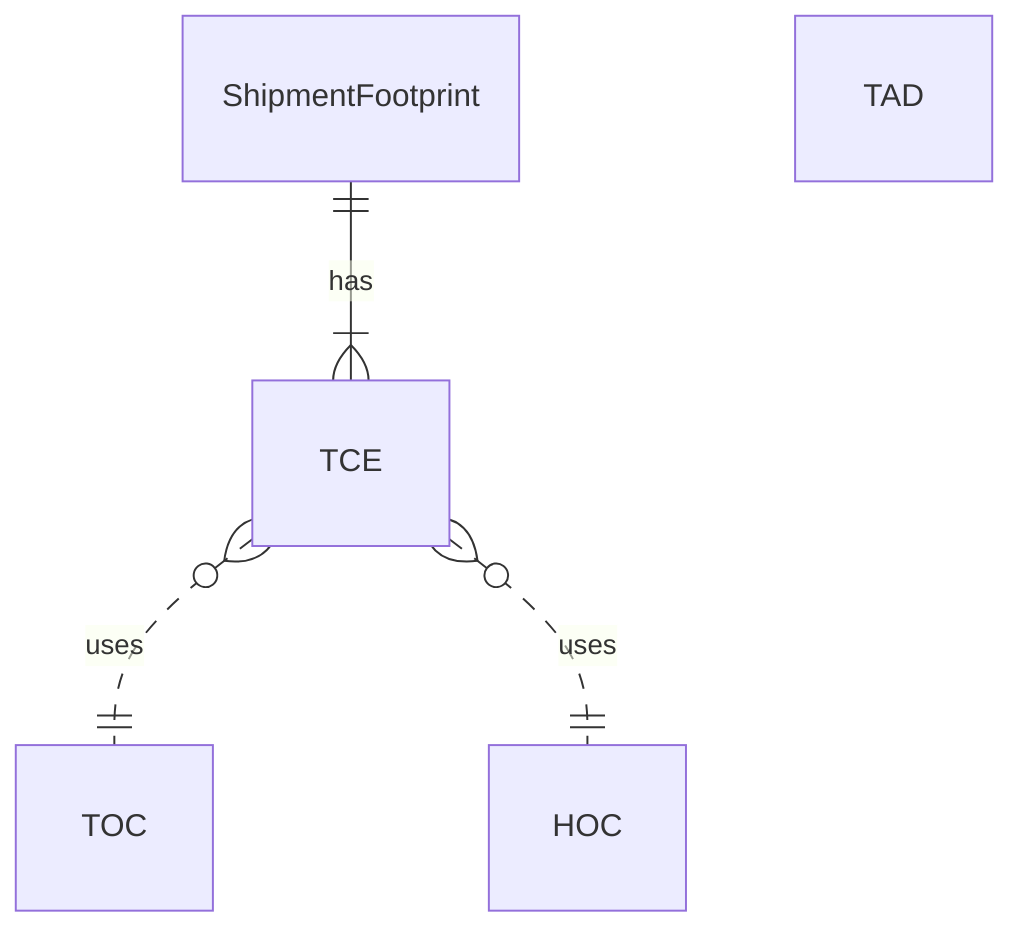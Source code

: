 erDiagram
    ShipmentFootprint ||--|{ TCE : has
    TCE }o..|| TOC : uses
    TCE }o..|| HOC : uses
    TAD